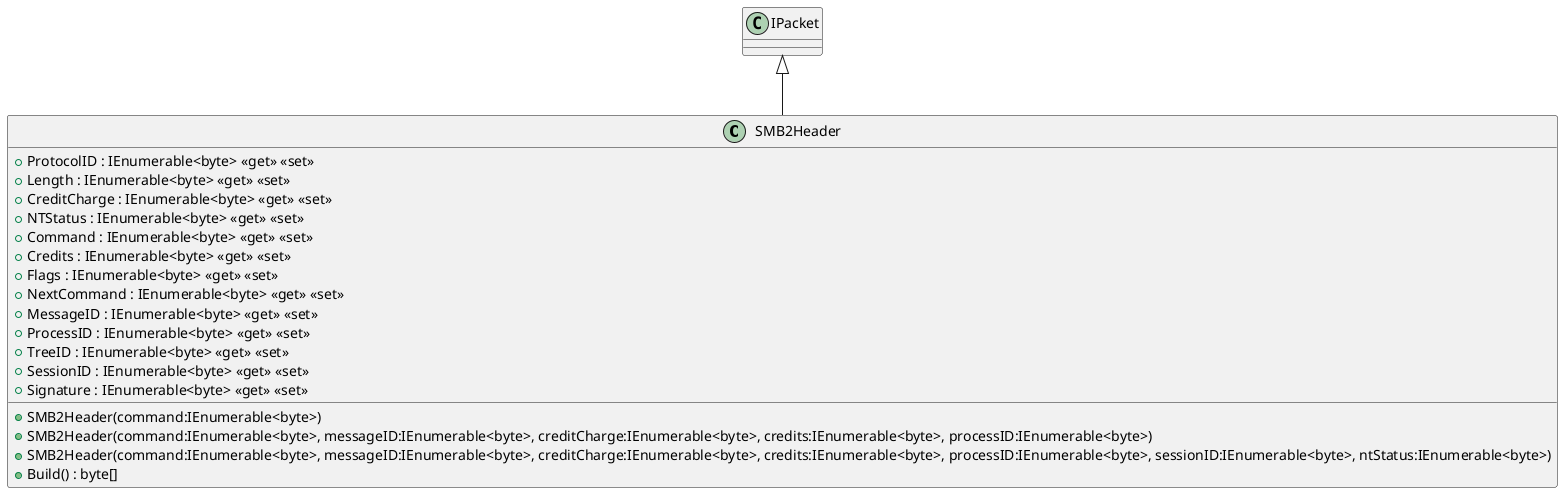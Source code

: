 @startuml
class SMB2Header {
    + SMB2Header(command:IEnumerable<byte>)
    + SMB2Header(command:IEnumerable<byte>, messageID:IEnumerable<byte>, creditCharge:IEnumerable<byte>, credits:IEnumerable<byte>, processID:IEnumerable<byte>)
    + SMB2Header(command:IEnumerable<byte>, messageID:IEnumerable<byte>, creditCharge:IEnumerable<byte>, credits:IEnumerable<byte>, processID:IEnumerable<byte>, sessionID:IEnumerable<byte>, ntStatus:IEnumerable<byte>)
    + Build() : byte[]
    + ProtocolID : IEnumerable<byte> <<get>> <<set>>
    + Length : IEnumerable<byte> <<get>> <<set>>
    + CreditCharge : IEnumerable<byte> <<get>> <<set>>
    + NTStatus : IEnumerable<byte> <<get>> <<set>>
    + Command : IEnumerable<byte> <<get>> <<set>>
    + Credits : IEnumerable<byte> <<get>> <<set>>
    + Flags : IEnumerable<byte> <<get>> <<set>>
    + NextCommand : IEnumerable<byte> <<get>> <<set>>
    + MessageID : IEnumerable<byte> <<get>> <<set>>
    + ProcessID : IEnumerable<byte> <<get>> <<set>>
    + TreeID : IEnumerable<byte> <<get>> <<set>>
    + SessionID : IEnumerable<byte> <<get>> <<set>>
    + Signature : IEnumerable<byte> <<get>> <<set>>
}
IPacket <|-- SMB2Header
@enduml
